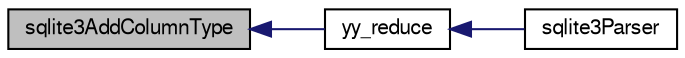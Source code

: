 digraph "sqlite3AddColumnType"
{
  edge [fontname="FreeSans",fontsize="10",labelfontname="FreeSans",labelfontsize="10"];
  node [fontname="FreeSans",fontsize="10",shape=record];
  rankdir="LR";
  Node408640 [label="sqlite3AddColumnType",height=0.2,width=0.4,color="black", fillcolor="grey75", style="filled", fontcolor="black"];
  Node408640 -> Node408641 [dir="back",color="midnightblue",fontsize="10",style="solid",fontname="FreeSans"];
  Node408641 [label="yy_reduce",height=0.2,width=0.4,color="black", fillcolor="white", style="filled",URL="$sqlite3_8c.html#a7c419a9b25711c666a9a2449ef377f14"];
  Node408641 -> Node408642 [dir="back",color="midnightblue",fontsize="10",style="solid",fontname="FreeSans"];
  Node408642 [label="sqlite3Parser",height=0.2,width=0.4,color="black", fillcolor="white", style="filled",URL="$sqlite3_8c.html#a0327d71a5fabe0b6a343d78a2602e72a"];
}

